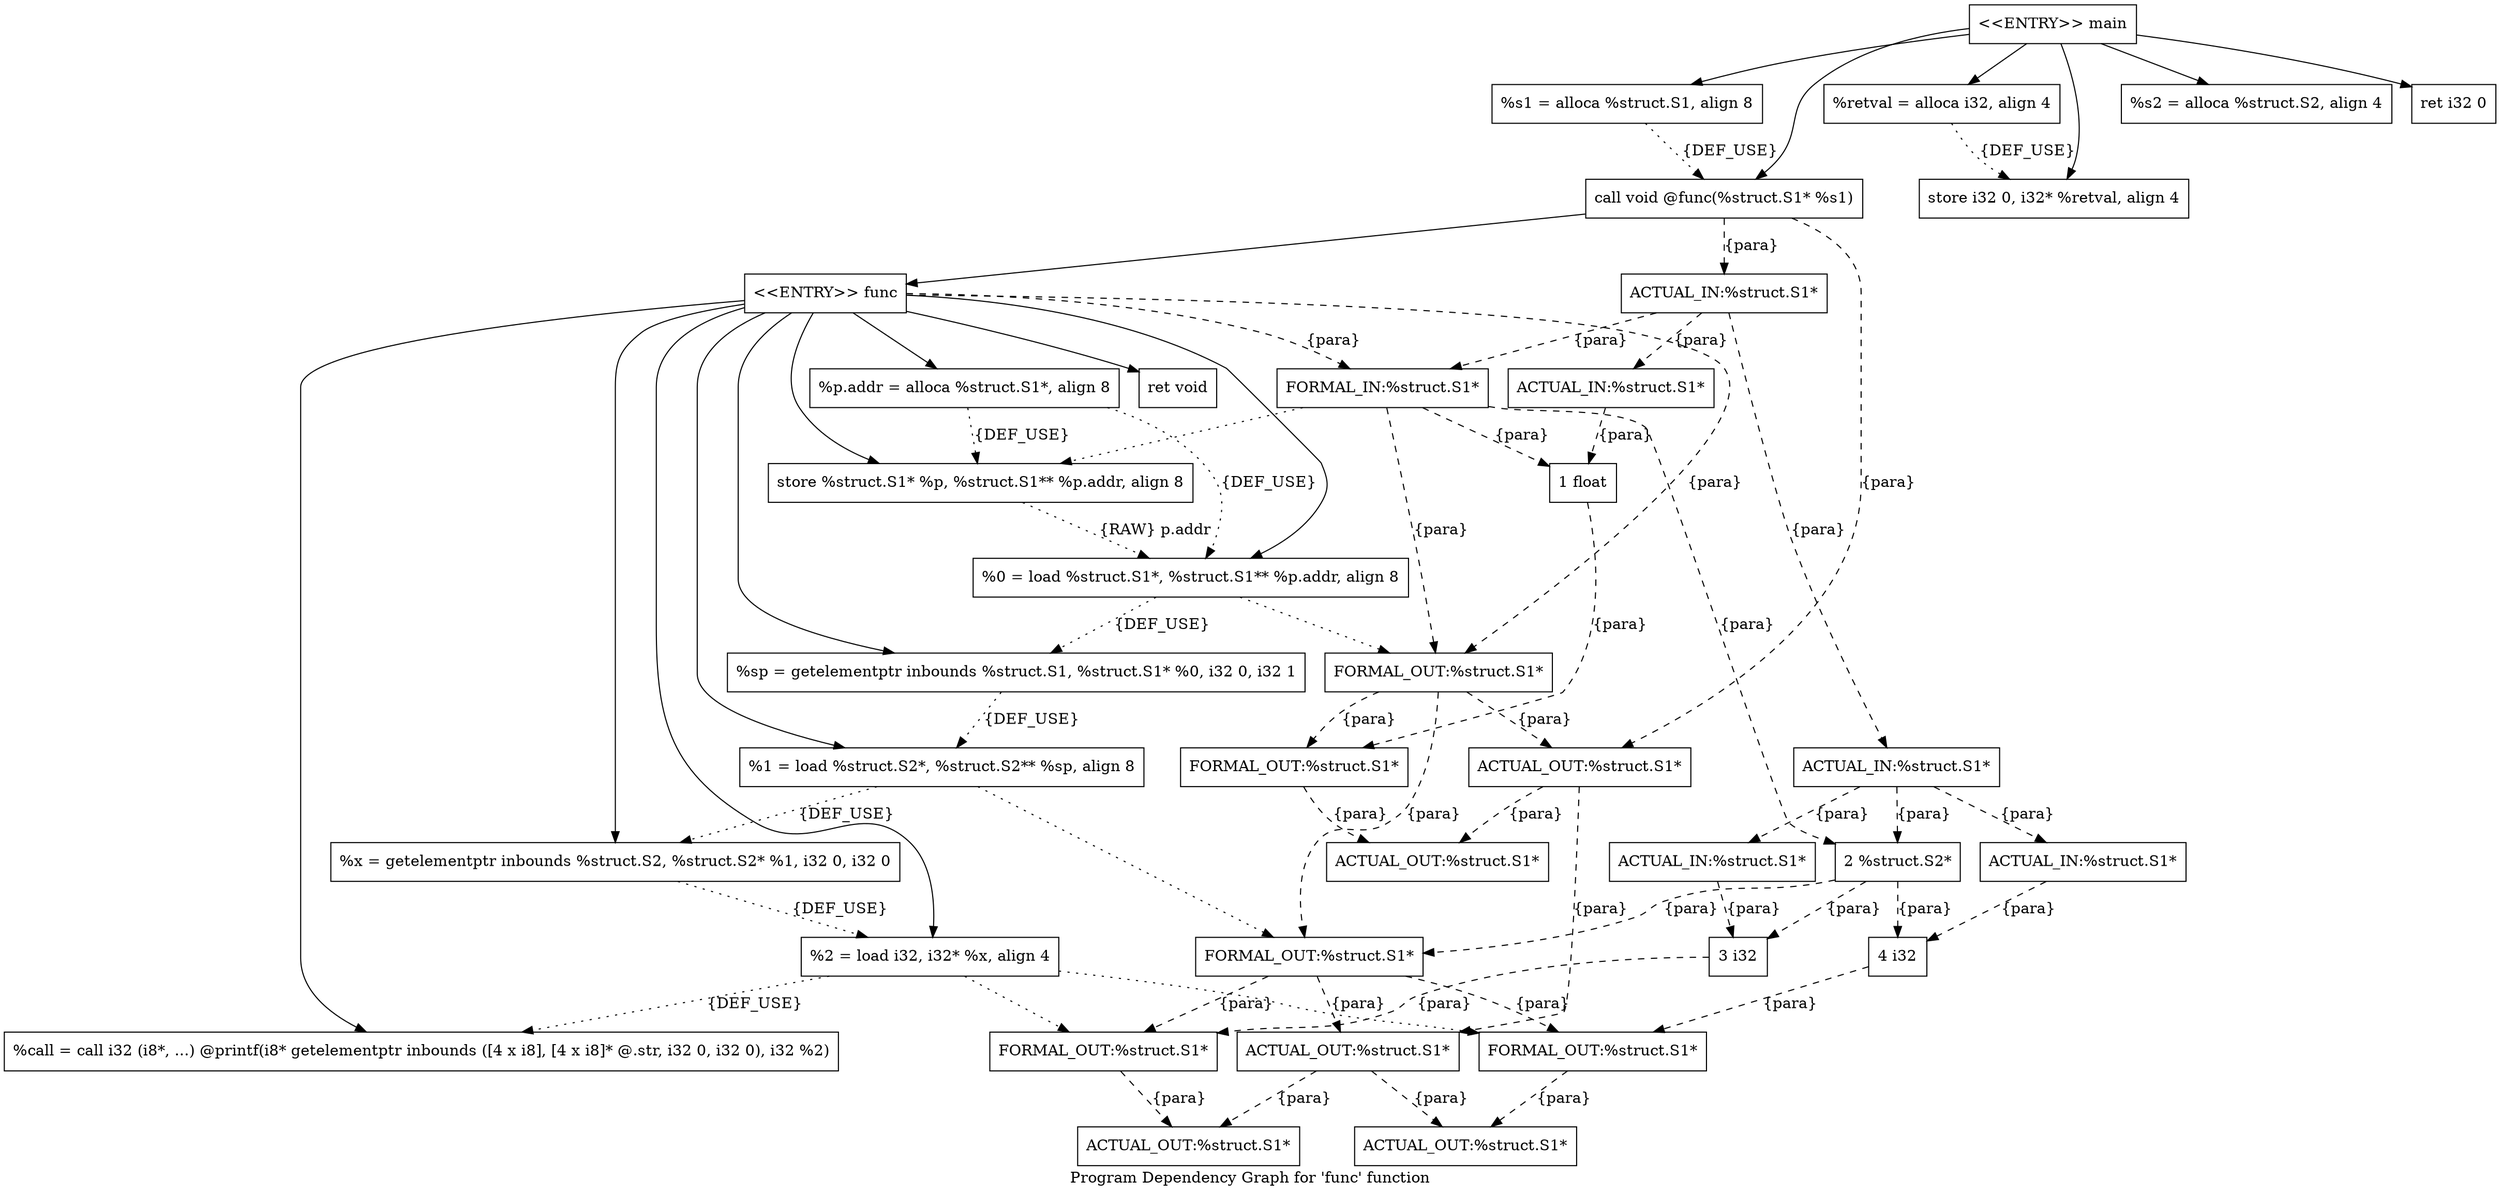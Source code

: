 digraph "Program Dependency Graph for 'func' function" {
	label="Program Dependency Graph for 'func' function";

	Node0x8a55aa0 [shape=record,label="{  %p.addr = alloca %struct.S1*, align 8}"];
	Node0x8a55aa0 -> Node0x8a5a5f0[style=dotted,label = "{DEF_USE}" ];
	Node0x8a55aa0 -> Node0x8a5a660[style=dotted,label = "{DEF_USE}" ];
	Node0x8a5a5f0 [shape=record,label="{  store %struct.S1* %p, %struct.S1** %p.addr, align 8}"];
	Node0x8a5a5f0 -> Node0x8a5a660[style=dotted,label = "{RAW} p.addr"];
	Node0x8a5a660 [shape=record,label="{  %0 = load %struct.S1*, %struct.S1** %p.addr, align 8}"];
	Node0x8a5a660 -> Node0x8a564b0[style=dotted,label = "{DEF_USE}" ];
	Node0x8a5a660 -> Node0x8a59a10[style=dotted];
	Node0x8a564b0 [shape=record,label="{  %sp = getelementptr inbounds %struct.S1, %struct.S1* %0, i32 0, i32 1}"];
	Node0x8a564b0 -> Node0x8a56520[style=dotted,label = "{DEF_USE}" ];
	Node0x8a56520 [shape=record,label="{  %1 = load %struct.S2*, %struct.S2** %sp, align 8}"];
	Node0x8a56520 -> Node0x8a5a6d0[style=dotted,label = "{DEF_USE}" ];
	Node0x8a56520 -> Node0x8a59af0[style=dotted];
	Node0x8a5a6d0 [shape=record,label="{  %x = getelementptr inbounds %struct.S2, %struct.S2* %1, i32 0, i32 0}"];
	Node0x8a5a6d0 -> Node0x8a56620[style=dotted,label = "{DEF_USE}" ];
	Node0x8a56620 [shape=record,label="{  %2 = load i32, i32* %x, align 4}"];
	Node0x8a56620 -> Node0x8a566b0[style=dotted,label = "{DEF_USE}" ];
	Node0x8a56620 -> Node0x8a59b90[style=dotted];
	Node0x8a56620 -> Node0x8a59c00[style=dotted];
	Node0x8a566b0 [shape=record,label="{  %call = call i32 (i8*, ...) @printf(i8* getelementptr inbounds ([4 x i8], [4 x i8]* @.str, i32 0, i32 0), i32 %2)}"];
	Node0x8a56740 [shape=record,label="{\<\<ENTRY\>\> func}"];
	Node0x8a56740 -> Node0x8a55aa0;
	Node0x8a56740 -> Node0x8a5a5f0;
	Node0x8a56740 -> Node0x8a5a660;
	Node0x8a56740 -> Node0x8a564b0;
	Node0x8a56740 -> Node0x8a56520;
	Node0x8a56740 -> Node0x8a5a6d0;
	Node0x8a56740 -> Node0x8a56620;
	Node0x8a56740 -> Node0x8a566b0;
	Node0x8a56740 -> Node0x8a56860;
	Node0x8a56740 -> Node0x8a596e0[style=dashed,label= "{para}" ];
	Node0x8a56740 -> Node0x8a59a10[style=dashed,label= "{para}" ];
	Node0x8a56860 [shape=record,label="{  ret void}"];
	Node0x8a57e90 [shape=record,label="{  %retval = alloca i32, align 4}"];
	Node0x8a57e90 -> Node0x8a57ec0[style=dotted,label = "{DEF_USE}" ];
	Node0x8a57ec0 [shape=record,label="{  store i32 0, i32* %retval, align 4}"];
	Node0x8a5a9b0 [shape=record,label="{  %s1 = alloca %struct.S1, align 8}"];
	Node0x8a5a9b0 -> Node0x8a57fa0[style=dotted,label = "{DEF_USE}" ];
	Node0x8a57fa0 [shape=record,label="{  call void @func(%struct.S1* %s1)}"];
	Node0x8a57fa0 -> Node0x8a56740;
	Node0x8a57fa0 -> Node0x8a5c360[style=dashed,label= "{para}" ];
	Node0x8a57fa0 -> Node0x8a5c5f0[style=dashed,label= "{para}" ];
	Node0x8a596e0 [shape=record,label="{FORMAL_IN:%struct.S1*}"];
	Node0x8a596e0 -> Node0x8a59750[style=dashed,label= "{para}" ];
	Node0x8a596e0 -> Node0x8a597e0[style=dashed,label= "{para}" ];
	Node0x8a596e0 -> Node0x8a59a10[style=dashed,label= "{para}" ];
	Node0x8a596e0 -> Node0x8a5a5f0[style=dotted];
	Node0x8a59750 [shape=record,label="{1 float}"];
	Node0x8a59750 -> Node0x8a59a80[style=dashed,label= "{para}" ];
	Node0x8a597e0 [shape=record,label="{2 %struct.S2*}"];
	Node0x8a597e0 -> Node0x8a567e0[style=dashed,label= "{para}" ];
	Node0x8a597e0 -> Node0x8a56810[style=dashed,label= "{para}" ];
	Node0x8a597e0 -> Node0x8a59af0[style=dashed,label= "{para}" ];
	Node0x8a567e0 [shape=record,label="{3 i32}"];
	Node0x8a567e0 -> Node0x8a59b90[style=dashed,label= "{para}" ];
	Node0x8a56810 [shape=record,label="{4 i32}"];
	Node0x8a56810 -> Node0x8a59c00[style=dashed,label= "{para}" ];
	Node0x8a59a10 [shape=record,label="{FORMAL_OUT:%struct.S1*}"];
	Node0x8a59a10 -> Node0x8a59a80[style=dashed,label= "{para}" ];
	Node0x8a59a10 -> Node0x8a59af0[style=dashed,label= "{para}" ];
	Node0x8a59a10 -> Node0x8a5c5f0[style=dashed,label= "{para}" ];
	Node0x8a59a80 [shape=record,label="{FORMAL_OUT:%struct.S1*}"];
	Node0x8a59a80 -> Node0x8a5c660[style=dashed,label= "{para}" ];
	Node0x8a59af0 [shape=record,label="{FORMAL_OUT:%struct.S1*}"];
	Node0x8a59af0 -> Node0x8a59b90[style=dashed,label= "{para}" ];
	Node0x8a59af0 -> Node0x8a59c00[style=dashed,label= "{para}" ];
	Node0x8a59af0 -> Node0x8a5c6d0[style=dashed,label= "{para}" ];
	Node0x8a59b90 [shape=record,label="{FORMAL_OUT:%struct.S1*}"];
	Node0x8a59b90 -> Node0x8a5c770[style=dashed,label= "{para}" ];
	Node0x8a59c00 [shape=record,label="{FORMAL_OUT:%struct.S1*}"];
	Node0x8a59c00 -> Node0x8a59850[style=dashed,label= "{para}" ];
	Node0x8a5c360 [shape=record,label="{ACTUAL_IN:%struct.S1*}"];
	Node0x8a5c360 -> Node0x8a5c3d0[style=dashed,label= "{para}" ];
	Node0x8a5c360 -> Node0x8a5c440[style=dashed,label= "{para}" ];
	Node0x8a5c360 -> Node0x8a596e0[style=dashed,label= "{para}" ];
	Node0x8a5c3d0 [shape=record,label="{ACTUAL_IN:%struct.S1*}"];
	Node0x8a5c3d0 -> Node0x8a59750[style=dashed,label= "{para}" ];
	Node0x8a5c440 [shape=record,label="{ACTUAL_IN:%struct.S1*}"];
	Node0x8a5c440 -> Node0x8a5c4e0[style=dashed,label= "{para}" ];
	Node0x8a5c440 -> Node0x8a5c550[style=dashed,label= "{para}" ];
	Node0x8a5c440 -> Node0x8a597e0[style=dashed,label= "{para}" ];
	Node0x8a5c4e0 [shape=record,label="{ACTUAL_IN:%struct.S1*}"];
	Node0x8a5c4e0 -> Node0x8a567e0[style=dashed,label= "{para}" ];
	Node0x8a5c550 [shape=record,label="{ACTUAL_IN:%struct.S1*}"];
	Node0x8a5c550 -> Node0x8a56810[style=dashed,label= "{para}" ];
	Node0x8a5c5f0 [shape=record,label="{ACTUAL_OUT:%struct.S1*}"];
	Node0x8a5c5f0 -> Node0x8a5c660[style=dashed,label= "{para}" ];
	Node0x8a5c5f0 -> Node0x8a5c6d0[style=dashed,label= "{para}" ];
	Node0x8a5c660 [shape=record,label="{ACTUAL_OUT:%struct.S1*}"];
	Node0x8a5c6d0 [shape=record,label="{ACTUAL_OUT:%struct.S1*}"];
	Node0x8a5c6d0 -> Node0x8a5c770[style=dashed,label= "{para}" ];
	Node0x8a5c6d0 -> Node0x8a59850[style=dashed,label= "{para}" ];
	Node0x8a5c770 [shape=record,label="{ACTUAL_OUT:%struct.S1*}"];
	Node0x8a59850 [shape=record,label="{ACTUAL_OUT:%struct.S1*}"];
	Node0x8a59c70 [shape=record,label="{\<\<ENTRY\>\> main}"];
	Node0x8a59c70 -> Node0x8a57e90;
	Node0x8a59c70 -> Node0x8a5a9b0;
	Node0x8a59c70 -> Node0x8a59b60;
	Node0x8a59c70 -> Node0x8a57ec0;
	Node0x8a59c70 -> Node0x8a57fa0;
	Node0x8a59c70 -> Node0x8a5c5c0;
	Node0x8a59b60 [shape=record,label="{  %s2 = alloca %struct.S2, align 4}"];
	Node0x8a5c5c0 [shape=record,label="{  ret i32 0}"];
}
